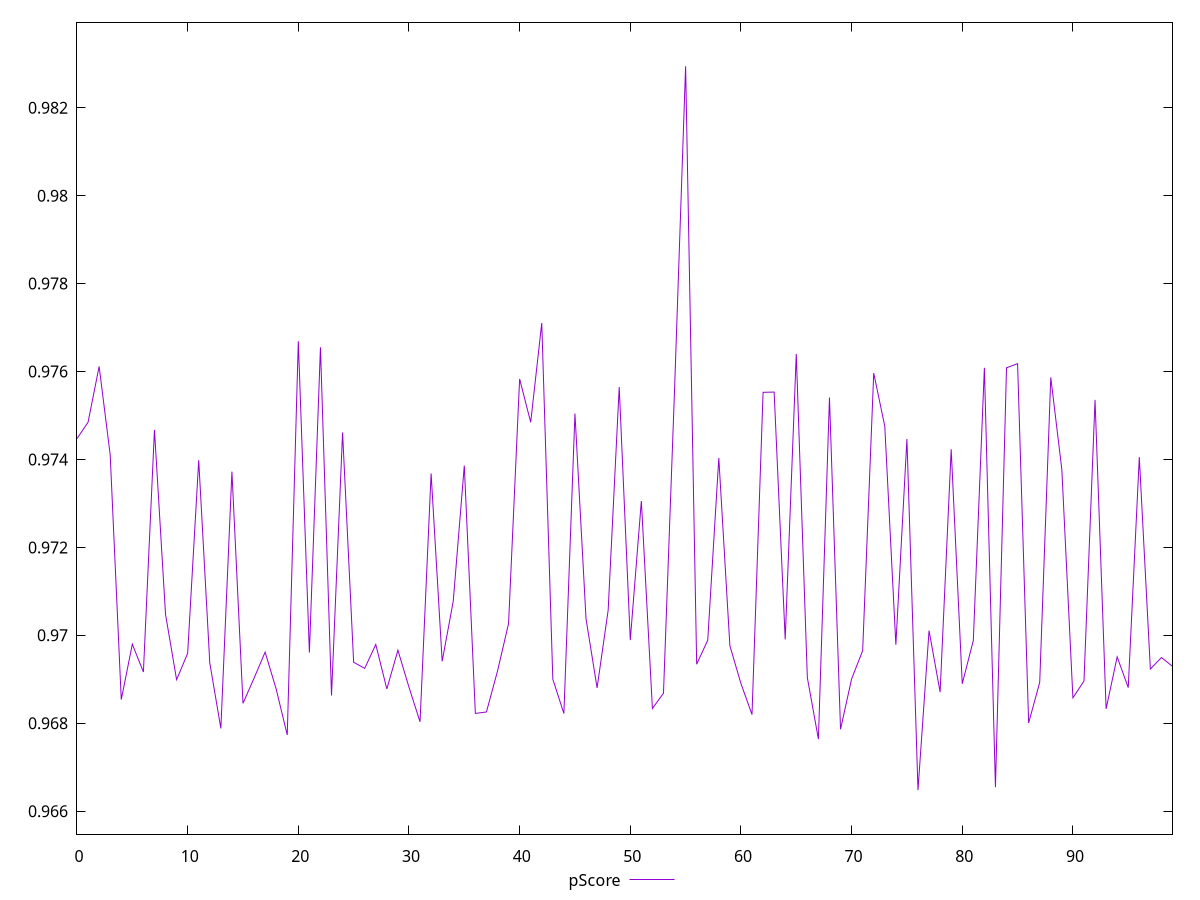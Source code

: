 reset

$pScore <<EOF
0 0.9744744093745448
1 0.9748465573479217
2 0.9761156264455089
3 0.9741037397911411
4 0.9685394949271809
5 0.9697985117759897
6 0.9691660906177373
7 0.9746725782466943
8 0.9704776882007132
9 0.9689916750883001
10 0.96959132075758
11 0.9739823581383086
12 0.9693712052011316
13 0.9678828713273007
14 0.9737237374182172
15 0.9684533348852918
16 0.9690258083742207
17 0.969617589049539
18 0.9687777430073965
19 0.9677327131904299
20 0.9766895180947857
21 0.9696084074246614
22 0.9765500337381098
23 0.9686322994701166
24 0.974612961970489
25 0.9693873759883973
26 0.9692485116176949
27 0.9697919981076631
28 0.9687801577917143
29 0.969661650906477
30 0.9688202858470902
31 0.9680330456452497
32 0.9736814828431264
33 0.9694092495190876
34 0.9707737153850603
35 0.9738593543971633
36 0.9682242230854523
37 0.9682568435565291
38 0.9691862994362621
39 0.9702668173742903
40 0.9758314149731623
41 0.9748452467670017
42 0.9771031209579796
43 0.9690017997027571
44 0.9682217404665974
45 0.9750433017118316
46 0.9703778916754542
47 0.9688046904828187
48 0.970568823762361
49 0.9756473696007697
50 0.9698912383569029
51 0.9730550264162277
52 0.9683354984105501
53 0.9686847687850673
54 0.9755828392071706
55 0.9829424472323747
56 0.9693430300595371
57 0.9698911843474847
58 0.9740336144957572
59 0.9697629661538483
60 0.9689035404210773
61 0.9681983202111308
62 0.9755271160185697
63 0.9755329445930472
64 0.9699058737595438
65 0.9764006175303669
66 0.9690400625004875
67 0.967640906545527
68 0.9754084070204628
69 0.9678636641539644
70 0.96900643439535
71 0.9696525632377415
72 0.975963536502445
73 0.9747542443834398
74 0.9697858780543183
75 0.9744644678225931
76 0.9664787269267197
77 0.9701075814310393
78 0.9687093482282876
79 0.9742306888763126
80 0.9688985879095622
81 0.9698825861638569
82 0.9760846858082897
83 0.9665463251687385
84 0.9760849156102821
85 0.9761789395337954
86 0.9680065995955921
87 0.968930582666105
88 0.975865782697255
89 0.9737701819182278
90 0.9685786576499338
91 0.9689595857833166
92 0.975355513100965
93 0.9683274567286471
94 0.9695102380166214
95 0.9688110425409507
96 0.9740519810844266
97 0.9692339351090755
98 0.9694943670611884
99 0.9692953668738549
EOF

set key outside below
set xrange [0:99]
set yrange [0.9654787269267197:0.9839424472323747]
set trange [0.9654787269267197:0.9839424472323747]
set terminal svg size 640, 500 enhanced background rgb 'white'
set output "reprap/speed-index/samples/pages+cached+noexternal+noimg/pScore/values.svg"

plot $pScore title "pScore" with line

reset
